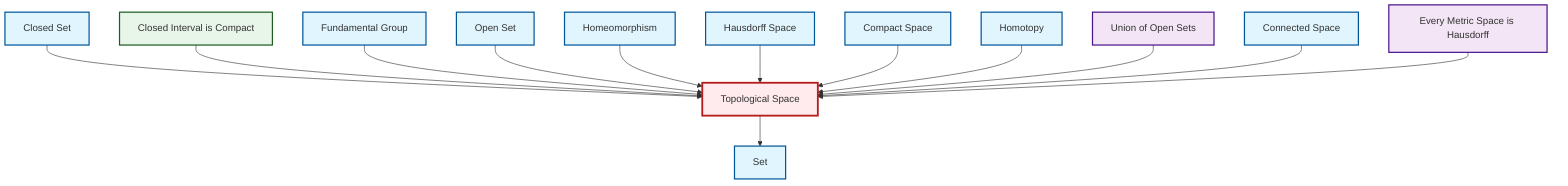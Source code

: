 graph TD
    classDef definition fill:#e1f5fe,stroke:#01579b,stroke-width:2px
    classDef theorem fill:#f3e5f5,stroke:#4a148c,stroke-width:2px
    classDef axiom fill:#fff3e0,stroke:#e65100,stroke-width:2px
    classDef example fill:#e8f5e9,stroke:#1b5e20,stroke-width:2px
    classDef current fill:#ffebee,stroke:#b71c1c,stroke-width:3px
    def-open-set["Open Set"]:::definition
    def-compact["Compact Space"]:::definition
    ex-closed-interval-compact["Closed Interval is Compact"]:::example
    def-set["Set"]:::definition
    def-topological-space["Topological Space"]:::definition
    thm-union-open-sets["Union of Open Sets"]:::theorem
    def-closed-set["Closed Set"]:::definition
    def-fundamental-group["Fundamental Group"]:::definition
    thm-metric-hausdorff["Every Metric Space is Hausdorff"]:::theorem
    def-hausdorff["Hausdorff Space"]:::definition
    def-homotopy["Homotopy"]:::definition
    def-connected["Connected Space"]:::definition
    def-homeomorphism["Homeomorphism"]:::definition
    def-closed-set --> def-topological-space
    def-topological-space --> def-set
    ex-closed-interval-compact --> def-topological-space
    def-fundamental-group --> def-topological-space
    def-open-set --> def-topological-space
    def-homeomorphism --> def-topological-space
    def-hausdorff --> def-topological-space
    def-compact --> def-topological-space
    def-homotopy --> def-topological-space
    thm-union-open-sets --> def-topological-space
    def-connected --> def-topological-space
    thm-metric-hausdorff --> def-topological-space
    class def-topological-space current